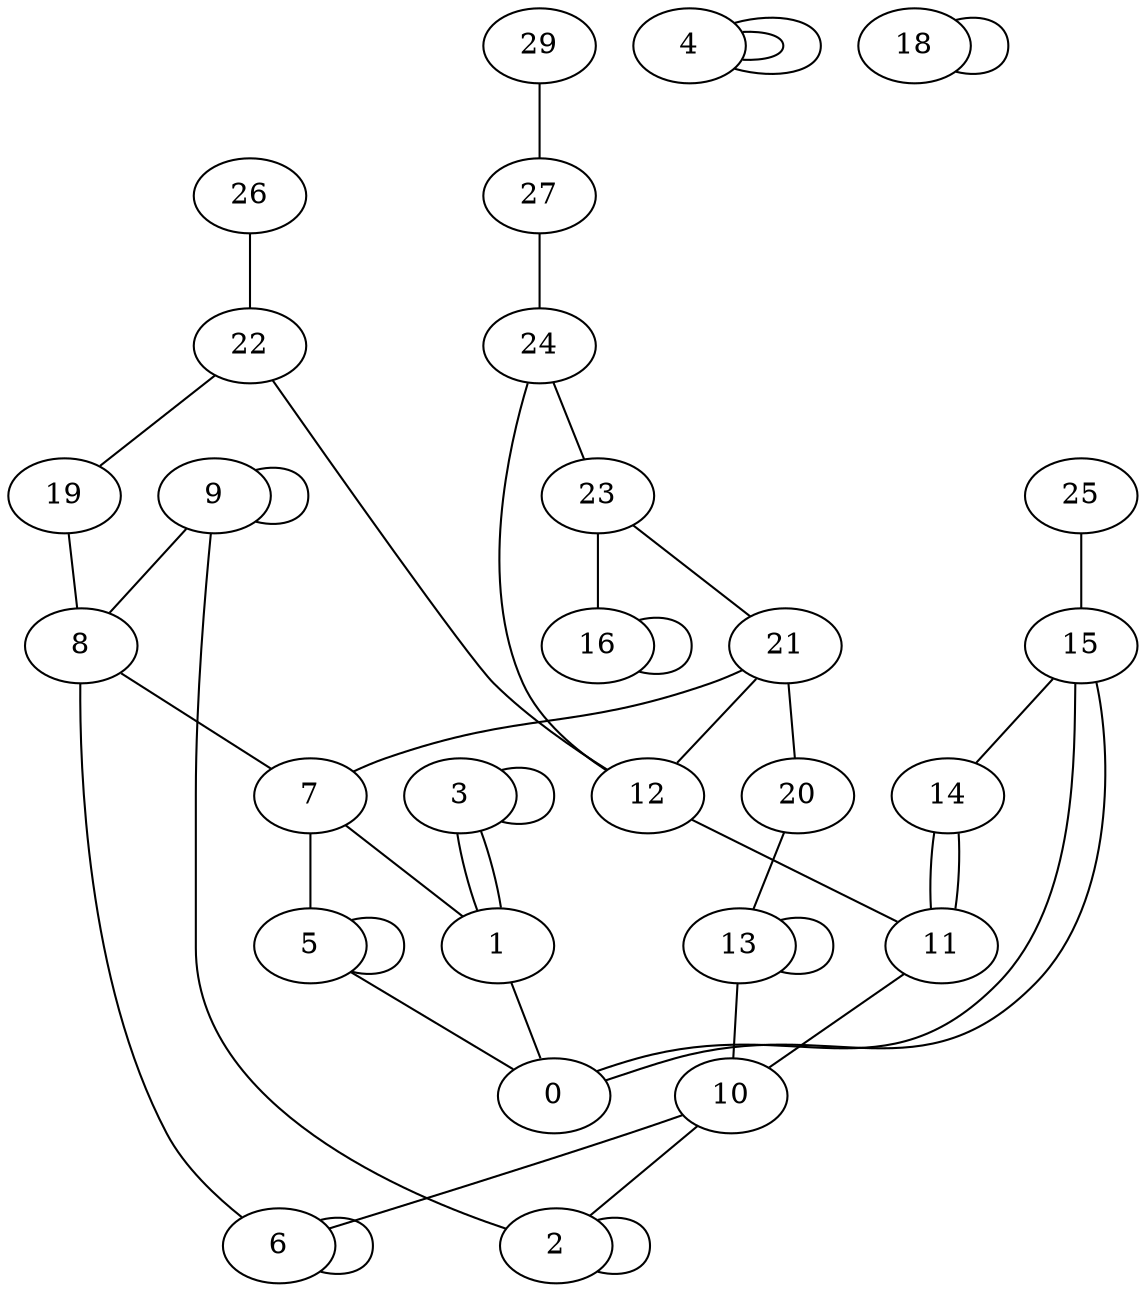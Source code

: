 graph G {
  1 -- 0;
  2 -- 2;
  3 -- 3;
  3 -- 1;
  3 -- 1;
  4 -- 4;
  4 -- 4;
  5 -- 0;
  5 -- 5;
  6 -- 6;
  7 -- 5;
  7 -- 1;
  8 -- 7;
  8 -- 6;
  9 -- 8;
  9 -- 2;
  9 -- 9;
  10 -- 6;
  10 -- 2;
  11 -- 10;
  12 -- 11;
  13 -- 10;
  13 -- 13;
  14 -- 11;
  14 -- 11;
  15 -- 0;
  15 -- 14;
  15 -- 0;
  16 -- 16;
  18 -- 18;
  19 -- 8;
  20 -- 13;
  21 -- 12;
  21 -- 7;
  21 -- 20;
  22 -- 12;
  22 -- 19;
  23 -- 16;
  23 -- 21;
  24 -- 12;
  24 -- 23;
  25 -- 15;
  26 -- 22;
  27 -- 24;
  29 -- 27;
}